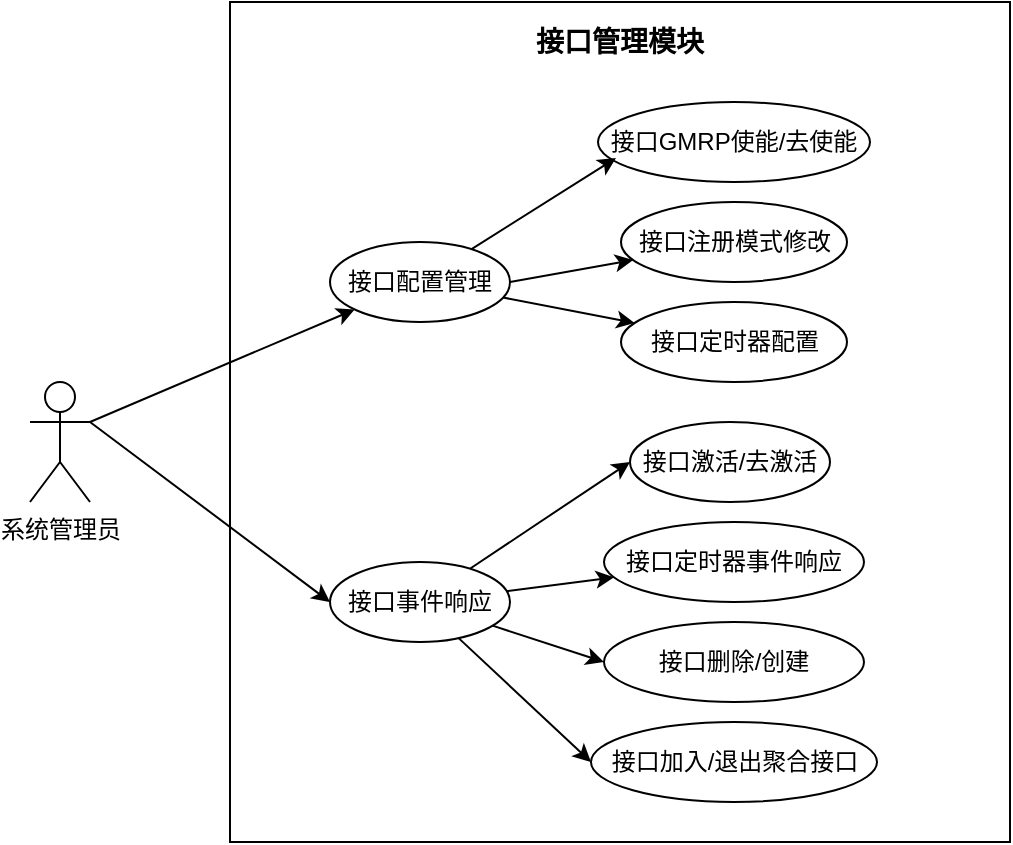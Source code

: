 <mxfile version="22.1.5" type="github">
  <diagram name="第 1 页" id="FRvKm5lwS4Rhhj2kBkGg">
    <mxGraphModel dx="1026" dy="471" grid="1" gridSize="10" guides="1" tooltips="1" connect="1" arrows="1" fold="1" page="1" pageScale="1" pageWidth="827" pageHeight="1169" math="0" shadow="0">
      <root>
        <mxCell id="0" />
        <mxCell id="1" parent="0" />
        <mxCell id="xQd1zLAD4g_vqcQ5N1h_-2" value="" style="rounded=0;whiteSpace=wrap;html=1;" parent="1" vertex="1">
          <mxGeometry x="140" y="90" width="390" height="420" as="geometry" />
        </mxCell>
        <mxCell id="qpZsGNjPDPIV_CRu0O-Y-4" style="edgeStyle=none;rounded=0;orthogonalLoop=1;jettySize=auto;html=1;exitX=1;exitY=0.333;exitDx=0;exitDy=0;exitPerimeter=0;" edge="1" parent="1" source="xQd1zLAD4g_vqcQ5N1h_-1" target="xQd1zLAD4g_vqcQ5N1h_-27">
          <mxGeometry relative="1" as="geometry" />
        </mxCell>
        <mxCell id="qpZsGNjPDPIV_CRu0O-Y-6" style="edgeStyle=none;rounded=0;orthogonalLoop=1;jettySize=auto;html=1;exitX=1;exitY=0.333;exitDx=0;exitDy=0;exitPerimeter=0;entryX=0;entryY=0.5;entryDx=0;entryDy=0;" edge="1" parent="1" source="xQd1zLAD4g_vqcQ5N1h_-1" target="qpZsGNjPDPIV_CRu0O-Y-5">
          <mxGeometry relative="1" as="geometry" />
        </mxCell>
        <mxCell id="xQd1zLAD4g_vqcQ5N1h_-1" value="系统管理员" style="shape=umlActor;verticalLabelPosition=bottom;verticalAlign=top;html=1;" parent="1" vertex="1">
          <mxGeometry x="40" y="280" width="30" height="60" as="geometry" />
        </mxCell>
        <mxCell id="xQd1zLAD4g_vqcQ5N1h_-26" value="接口GMRP使能/去使能" style="ellipse;whiteSpace=wrap;html=1;" parent="1" vertex="1">
          <mxGeometry x="324" y="140" width="136" height="40" as="geometry" />
        </mxCell>
        <mxCell id="qpZsGNjPDPIV_CRu0O-Y-10" style="edgeStyle=none;rounded=0;orthogonalLoop=1;jettySize=auto;html=1;exitX=1;exitY=0.5;exitDx=0;exitDy=0;" edge="1" parent="1" source="xQd1zLAD4g_vqcQ5N1h_-27" target="qpZsGNjPDPIV_CRu0O-Y-7">
          <mxGeometry relative="1" as="geometry" />
        </mxCell>
        <mxCell id="qpZsGNjPDPIV_CRu0O-Y-11" style="edgeStyle=none;rounded=0;orthogonalLoop=1;jettySize=auto;html=1;" edge="1" parent="1" source="xQd1zLAD4g_vqcQ5N1h_-27" target="qpZsGNjPDPIV_CRu0O-Y-8">
          <mxGeometry relative="1" as="geometry" />
        </mxCell>
        <mxCell id="xQd1zLAD4g_vqcQ5N1h_-27" value="接口配置管理" style="ellipse;whiteSpace=wrap;html=1;" parent="1" vertex="1">
          <mxGeometry x="190" y="210" width="90" height="40" as="geometry" />
        </mxCell>
        <mxCell id="xQd1zLAD4g_vqcQ5N1h_-28" value="接口激活/去激活" style="ellipse;whiteSpace=wrap;html=1;" parent="1" vertex="1">
          <mxGeometry x="340" y="300" width="100" height="40" as="geometry" />
        </mxCell>
        <mxCell id="xQd1zLAD4g_vqcQ5N1h_-29" value="接口定时器事件响应" style="ellipse;whiteSpace=wrap;html=1;" parent="1" vertex="1">
          <mxGeometry x="327" y="350" width="130" height="40" as="geometry" />
        </mxCell>
        <mxCell id="xQd1zLAD4g_vqcQ5N1h_-43" value="&lt;font style=&quot;font-size: 14px;&quot;&gt;&lt;b style=&quot;&quot;&gt;接口管理模块&lt;/b&gt;&lt;/font&gt;" style="text;html=1;strokeColor=none;fillColor=none;align=center;verticalAlign=middle;whiteSpace=wrap;rounded=0;" parent="1" vertex="1">
          <mxGeometry x="265" y="100" width="140" height="20" as="geometry" />
        </mxCell>
        <mxCell id="qpZsGNjPDPIV_CRu0O-Y-15" style="edgeStyle=none;rounded=0;orthogonalLoop=1;jettySize=auto;html=1;entryX=0;entryY=0.5;entryDx=0;entryDy=0;" edge="1" parent="1" source="qpZsGNjPDPIV_CRu0O-Y-5" target="xQd1zLAD4g_vqcQ5N1h_-28">
          <mxGeometry relative="1" as="geometry" />
        </mxCell>
        <mxCell id="qpZsGNjPDPIV_CRu0O-Y-16" style="edgeStyle=none;rounded=0;orthogonalLoop=1;jettySize=auto;html=1;" edge="1" parent="1" source="qpZsGNjPDPIV_CRu0O-Y-5" target="xQd1zLAD4g_vqcQ5N1h_-29">
          <mxGeometry relative="1" as="geometry" />
        </mxCell>
        <mxCell id="qpZsGNjPDPIV_CRu0O-Y-17" style="edgeStyle=none;rounded=0;orthogonalLoop=1;jettySize=auto;html=1;entryX=0;entryY=0.5;entryDx=0;entryDy=0;" edge="1" parent="1" source="qpZsGNjPDPIV_CRu0O-Y-5" target="qpZsGNjPDPIV_CRu0O-Y-12">
          <mxGeometry relative="1" as="geometry" />
        </mxCell>
        <mxCell id="qpZsGNjPDPIV_CRu0O-Y-18" style="edgeStyle=none;rounded=0;orthogonalLoop=1;jettySize=auto;html=1;entryX=0;entryY=0.5;entryDx=0;entryDy=0;" edge="1" parent="1" source="qpZsGNjPDPIV_CRu0O-Y-5" target="qpZsGNjPDPIV_CRu0O-Y-13">
          <mxGeometry relative="1" as="geometry" />
        </mxCell>
        <mxCell id="qpZsGNjPDPIV_CRu0O-Y-5" value="接口事件响应" style="ellipse;whiteSpace=wrap;html=1;" vertex="1" parent="1">
          <mxGeometry x="190" y="370" width="90" height="40" as="geometry" />
        </mxCell>
        <mxCell id="qpZsGNjPDPIV_CRu0O-Y-7" value="接口注册模式修改" style="ellipse;whiteSpace=wrap;html=1;" vertex="1" parent="1">
          <mxGeometry x="335.5" y="190" width="113" height="40" as="geometry" />
        </mxCell>
        <mxCell id="qpZsGNjPDPIV_CRu0O-Y-8" value="接口定时器配置" style="ellipse;whiteSpace=wrap;html=1;" vertex="1" parent="1">
          <mxGeometry x="335.5" y="240" width="113" height="40" as="geometry" />
        </mxCell>
        <mxCell id="qpZsGNjPDPIV_CRu0O-Y-9" style="edgeStyle=none;rounded=0;orthogonalLoop=1;jettySize=auto;html=1;entryX=0.066;entryY=0.7;entryDx=0;entryDy=0;entryPerimeter=0;" edge="1" parent="1" source="xQd1zLAD4g_vqcQ5N1h_-27" target="xQd1zLAD4g_vqcQ5N1h_-26">
          <mxGeometry relative="1" as="geometry" />
        </mxCell>
        <mxCell id="qpZsGNjPDPIV_CRu0O-Y-12" value="接口删除/创建" style="ellipse;whiteSpace=wrap;html=1;" vertex="1" parent="1">
          <mxGeometry x="327" y="400" width="130" height="40" as="geometry" />
        </mxCell>
        <mxCell id="qpZsGNjPDPIV_CRu0O-Y-13" value="接口加入/退出聚合接口" style="ellipse;whiteSpace=wrap;html=1;" vertex="1" parent="1">
          <mxGeometry x="320.5" y="450" width="143" height="40" as="geometry" />
        </mxCell>
      </root>
    </mxGraphModel>
  </diagram>
</mxfile>

